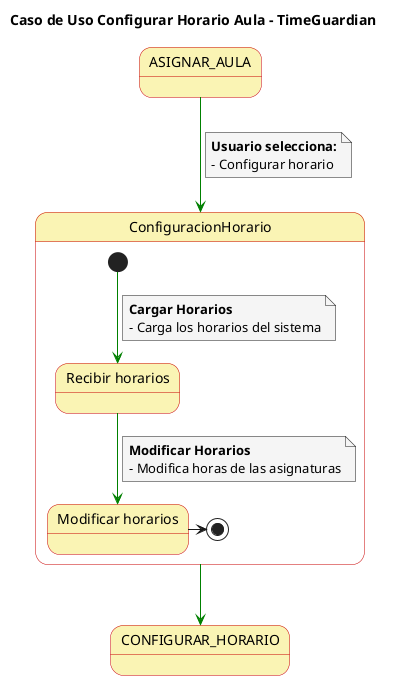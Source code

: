 @startuml
skinparam state {
  BackgroundColor #faf4b4
  BorderColor #c90000
}

skinparam note {
  BackgroundColor #f5f5f5
}

skinparam linetype polyline

title Caso de Uso Configurar Horario Aula - TimeGuardian

ASIGNAR_AULA-[#green]-> ConfiguracionHorario
note on link
  **Usuario selecciona:**
  - Configurar horario 
end note

state ConfiguracionHorario {

  state "Recibir horarios" as RecibirHorarios
    state "Modificar horarios" as ModificarHorarios


  
  [*] -[#green]-> RecibirHorarios
note on link 
**Cargar Horarios**
- Carga los horarios del sistema
end note

  RecibirHorarios -[#green]-> ModificarHorarios
note on link 
**Modificar Horarios**
- Modifica horas de las asignaturas
end note
ModificarHorarios ->[*]
 
}

ConfiguracionHorario -[#green]-> CONFIGURAR_HORARIO
@enduml